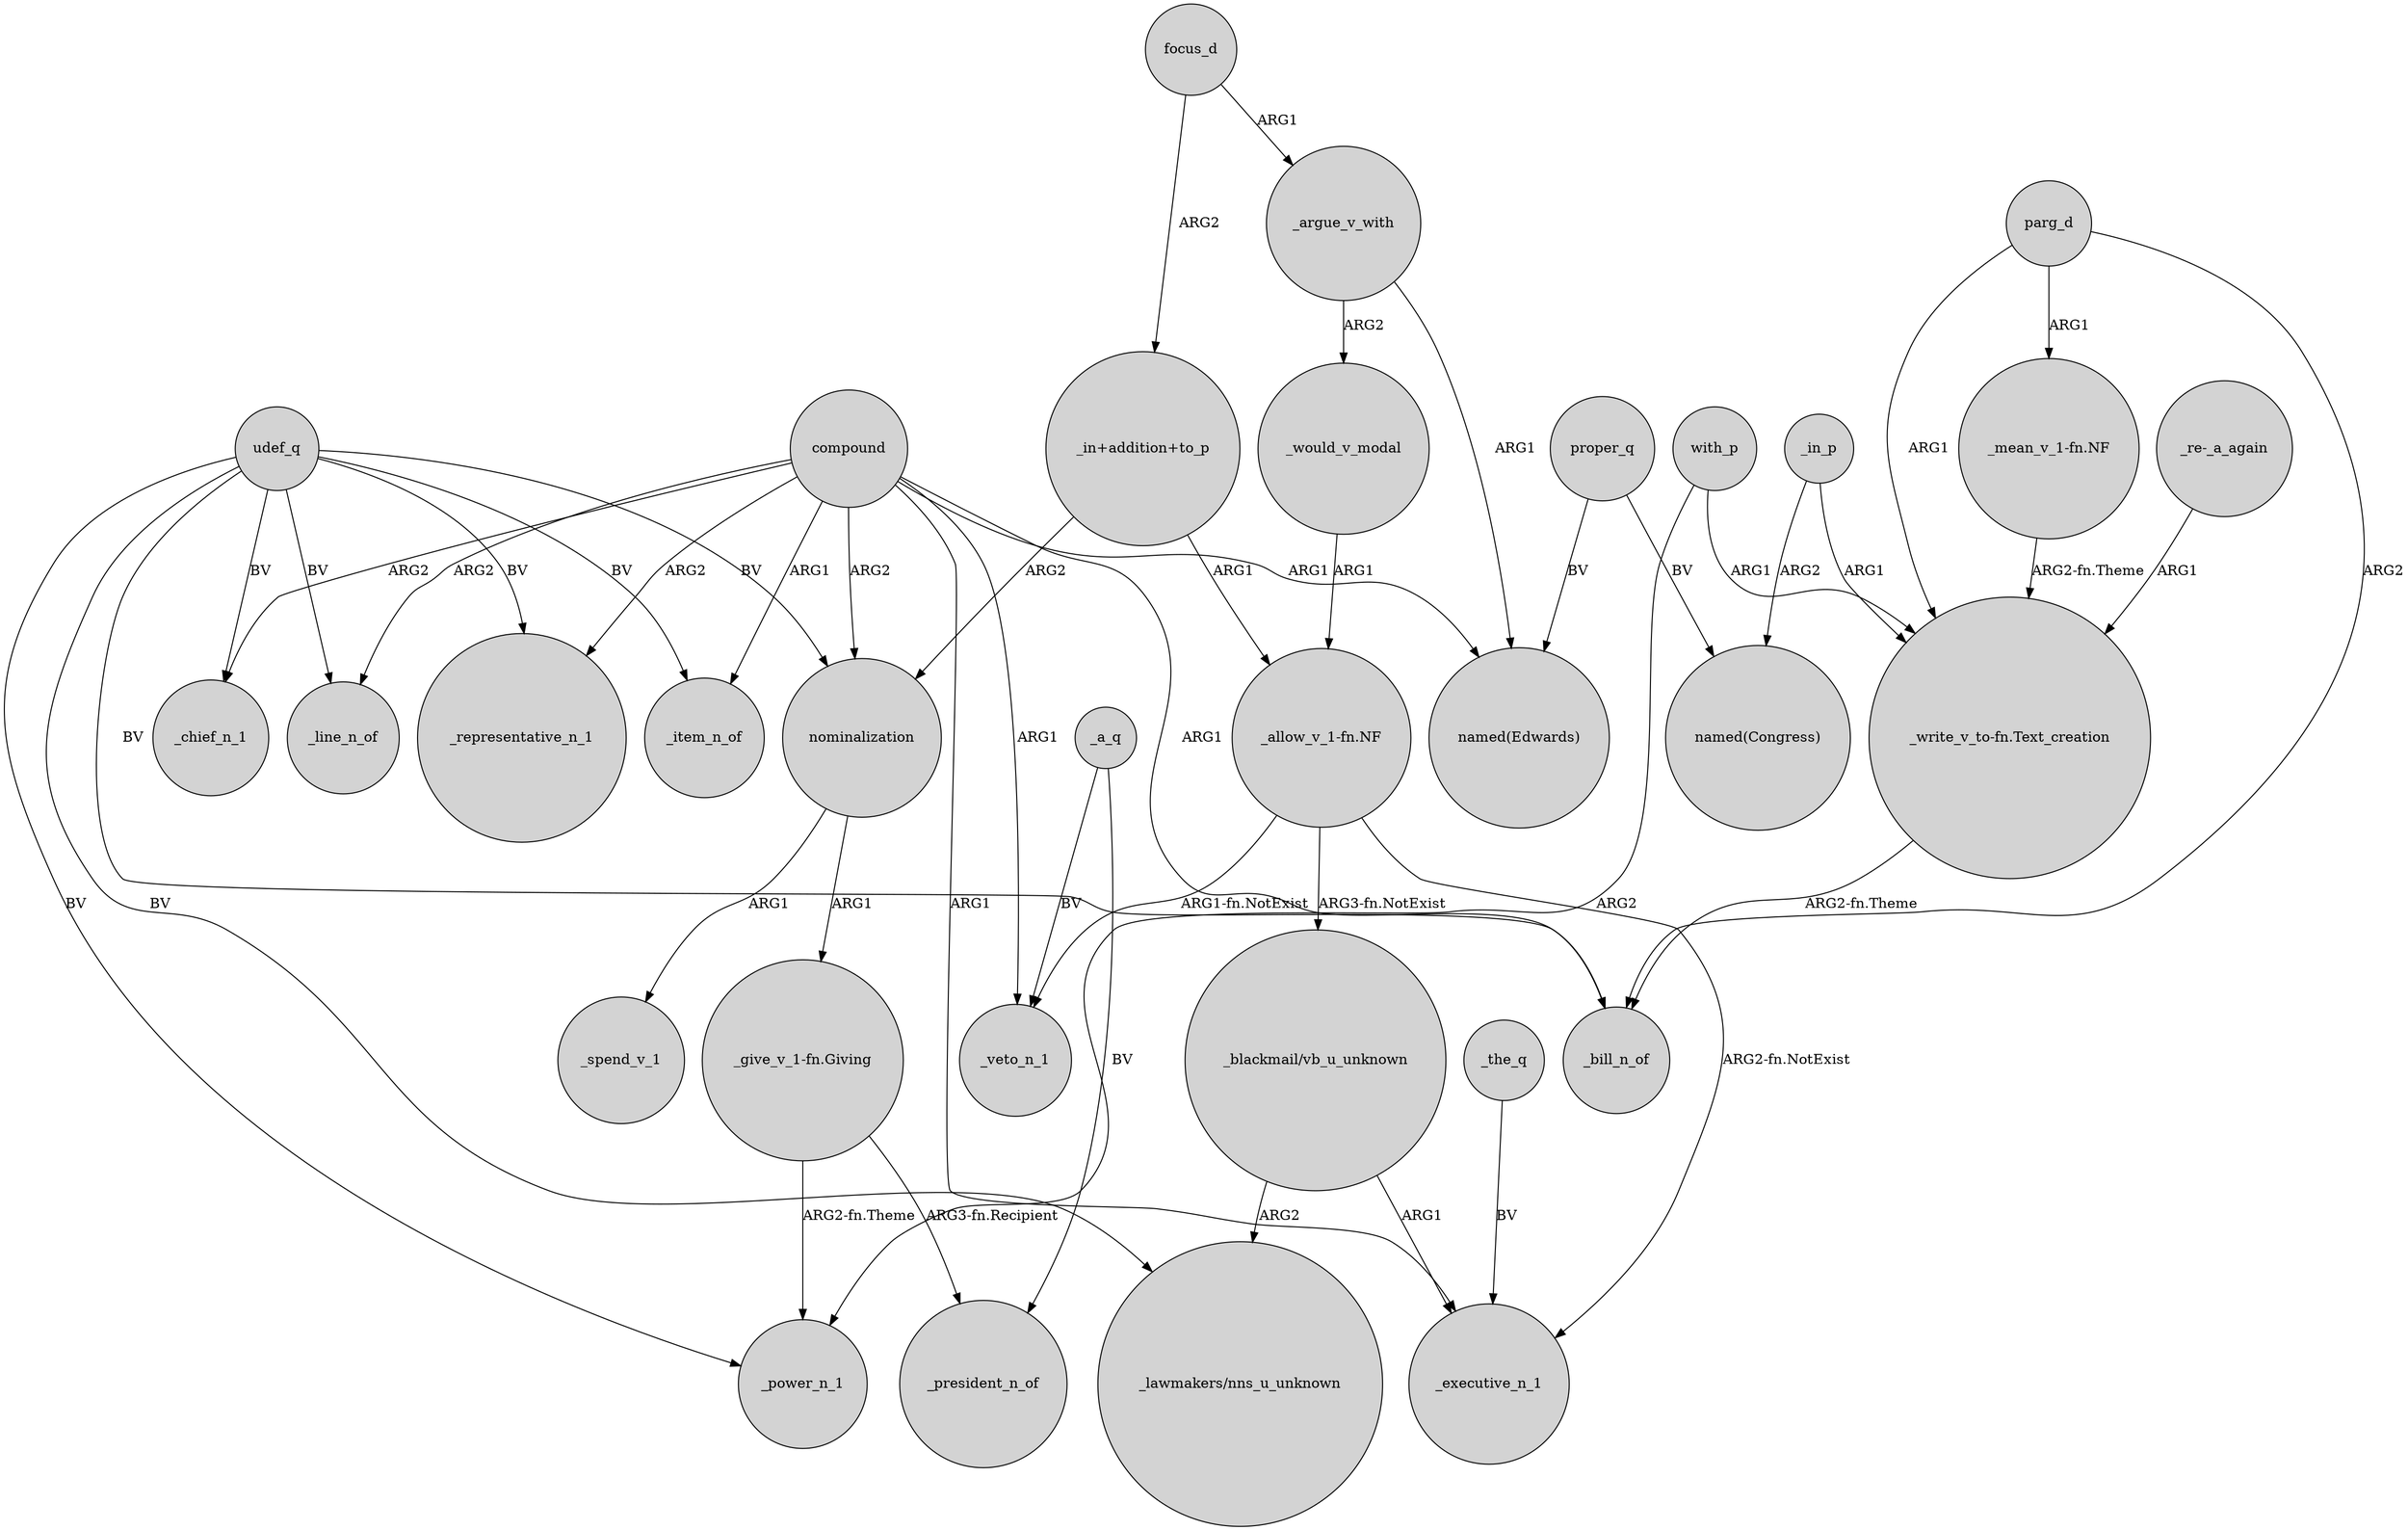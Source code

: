 digraph {
	node [shape=circle style=filled]
	compound -> _line_n_of [label=ARG2]
	_argue_v_with -> "named(Edwards)" [label=ARG1]
	focus_d -> _argue_v_with [label=ARG1]
	with_p -> "_write_v_to-fn.Text_creation" [label=ARG1]
	compound -> _bill_n_of [label=ARG1]
	nominalization -> _spend_v_1 [label=ARG1]
	"_in+addition+to_p" -> nominalization [label=ARG2]
	"_allow_v_1-fn.NF" -> _executive_n_1 [label="ARG2-fn.NotExist"]
	_the_q -> _executive_n_1 [label=BV]
	"_mean_v_1-fn.NF" -> "_write_v_to-fn.Text_creation" [label="ARG2-fn.Theme"]
	with_p -> _power_n_1 [label=ARG2]
	udef_q -> "_lawmakers/nns_u_unknown" [label=BV]
	"_allow_v_1-fn.NF" -> _veto_n_1 [label="ARG1-fn.NotExist"]
	_in_p -> "_write_v_to-fn.Text_creation" [label=ARG1]
	compound -> _executive_n_1 [label=ARG1]
	_would_v_modal -> "_allow_v_1-fn.NF" [label=ARG1]
	"_blackmail/vb_u_unknown" -> _executive_n_1 [label=ARG1]
	udef_q -> _bill_n_of [label=BV]
	compound -> nominalization [label=ARG2]
	"_blackmail/vb_u_unknown" -> "_lawmakers/nns_u_unknown" [label=ARG2]
	parg_d -> _bill_n_of [label=ARG2]
	"_re-_a_again" -> "_write_v_to-fn.Text_creation" [label=ARG1]
	parg_d -> "_mean_v_1-fn.NF" [label=ARG1]
	proper_q -> "named(Congress)" [label=BV]
	compound -> _chief_n_1 [label=ARG2]
	parg_d -> "_write_v_to-fn.Text_creation" [label=ARG1]
	compound -> "named(Edwards)" [label=ARG1]
	compound -> _representative_n_1 [label=ARG2]
	compound -> _item_n_of [label=ARG1]
	udef_q -> _item_n_of [label=BV]
	udef_q -> _chief_n_1 [label=BV]
	"_give_v_1-fn.Giving" -> _president_n_of [label="ARG3-fn.Recipient"]
	"_write_v_to-fn.Text_creation" -> _bill_n_of [label="ARG2-fn.Theme"]
	udef_q -> _line_n_of [label=BV]
	"_give_v_1-fn.Giving" -> _power_n_1 [label="ARG2-fn.Theme"]
	udef_q -> nominalization [label=BV]
	_a_q -> _president_n_of [label=BV]
	nominalization -> "_give_v_1-fn.Giving" [label=ARG1]
	udef_q -> _representative_n_1 [label=BV]
	"_allow_v_1-fn.NF" -> "_blackmail/vb_u_unknown" [label="ARG3-fn.NotExist"]
	focus_d -> "_in+addition+to_p" [label=ARG2]
	proper_q -> "named(Edwards)" [label=BV]
	_a_q -> _veto_n_1 [label=BV]
	_in_p -> "named(Congress)" [label=ARG2]
	udef_q -> _power_n_1 [label=BV]
	compound -> _veto_n_1 [label=ARG1]
	_argue_v_with -> _would_v_modal [label=ARG2]
	"_in+addition+to_p" -> "_allow_v_1-fn.NF" [label=ARG1]
}
